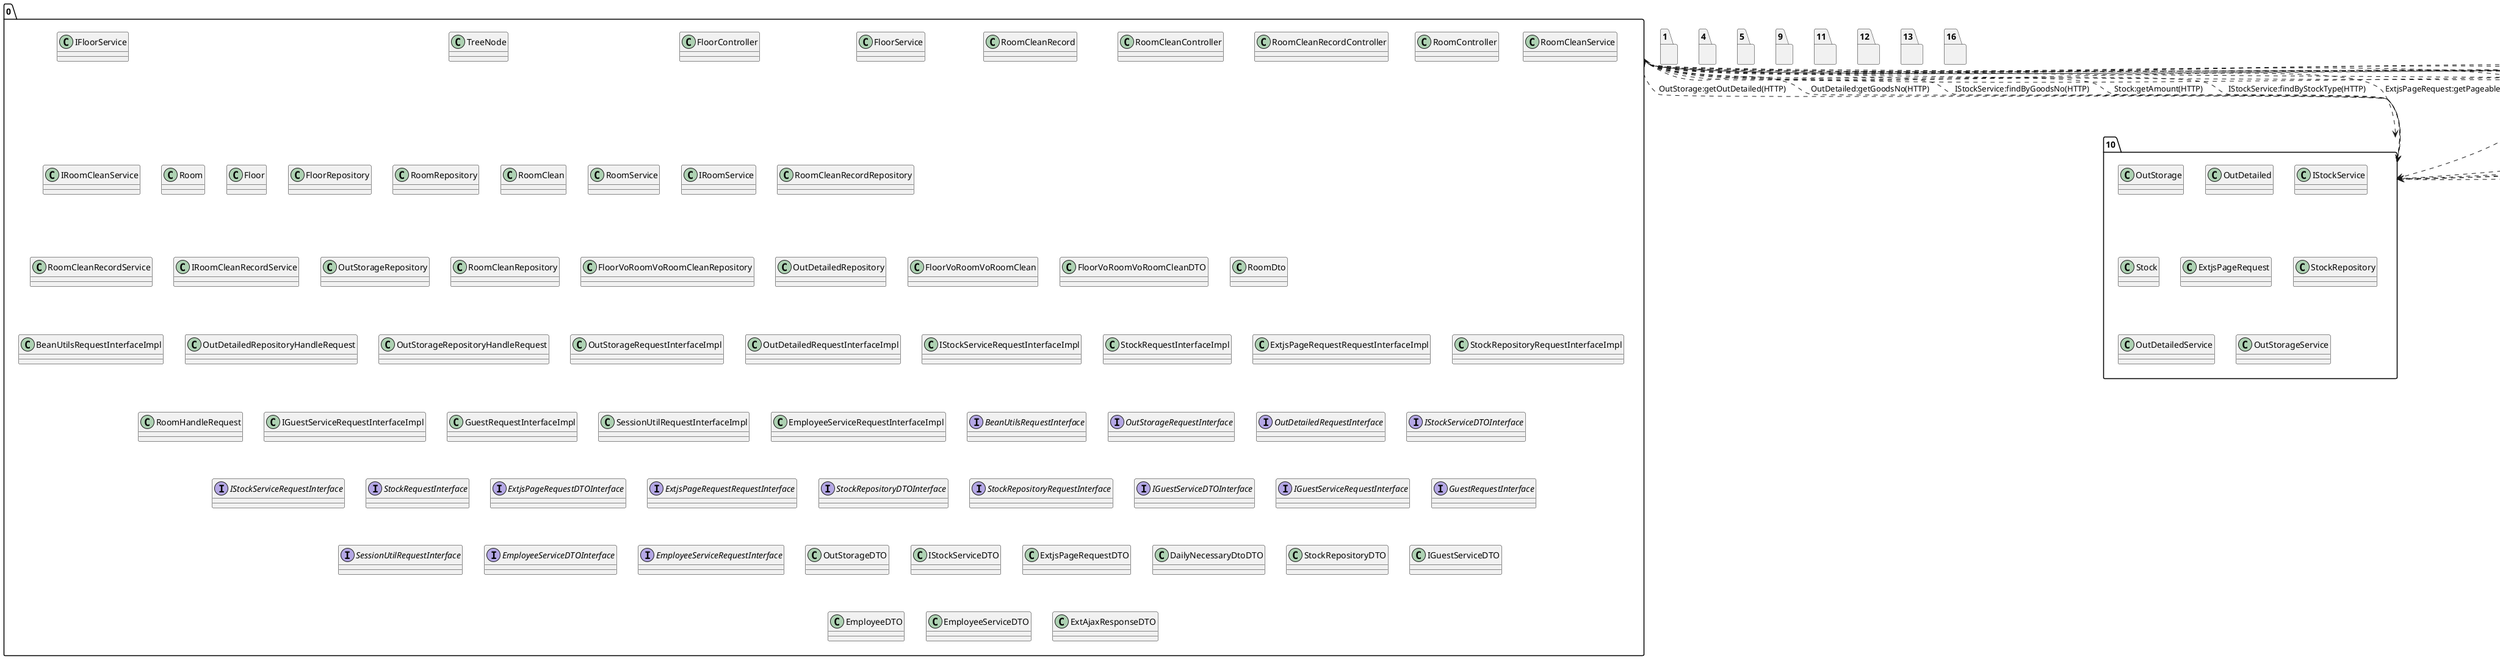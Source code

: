 @startuml
package "0"{
class IFloorService
class TreeNode
class FloorController
class FloorService
class RoomCleanRecord
class RoomCleanController
class RoomCleanRecordController
class RoomController
class RoomCleanService
class IRoomCleanService
class Room
class Floor
class FloorRepository
class RoomRepository
class RoomClean
class RoomService
class IRoomService
class RoomCleanRecordRepository
class RoomCleanRecordService
class IRoomCleanRecordService
class OutStorageRepository
class RoomCleanRepository
class FloorVoRoomVoRoomCleanRepository
class OutDetailedRepository
class FloorVoRoomVoRoomClean
class FloorVoRoomVoRoomCleanDTO
class RoomDto
class BeanUtilsRequestInterfaceImpl
class OutDetailedRepositoryHandleRequest
class OutStorageRepositoryHandleRequest
class OutStorageRequestInterfaceImpl
class OutDetailedRequestInterfaceImpl
class IStockServiceRequestInterfaceImpl
class StockRequestInterfaceImpl
class ExtjsPageRequestRequestInterfaceImpl
class StockRepositoryRequestInterfaceImpl
class RoomHandleRequest
class IGuestServiceRequestInterfaceImpl
class GuestRequestInterfaceImpl
class SessionUtilRequestInterfaceImpl
class EmployeeServiceRequestInterfaceImpl
interface BeanUtilsRequestInterface
interface OutStorageRequestInterface
interface OutDetailedRequestInterface
interface IStockServiceDTOInterface
interface IStockServiceRequestInterface
interface StockRequestInterface
interface ExtjsPageRequestDTOInterface
interface ExtjsPageRequestRequestInterface
interface StockRepositoryDTOInterface
interface StockRepositoryRequestInterface
interface IGuestServiceDTOInterface
interface IGuestServiceRequestInterface
interface GuestRequestInterface
interface SessionUtilRequestInterface
interface EmployeeServiceDTOInterface
interface EmployeeServiceRequestInterface
class OutStorageDTO
class IStockServiceDTO
class ExtjsPageRequestDTO
class DailyNecessaryDtoDTO
class StockRepositoryDTO
class IGuestServiceDTO
class EmployeeDTO
class EmployeeServiceDTO
class ExtAjaxResponseDTO
}
package "1"{
}
package "3"{
class BeanUtils
}
package "4"{
}
package "5"{
}
package "9"{
}
package "10"{
class OutStorage
class OutDetailed
class IStockService
class Stock
class IStockService
class ExtjsPageRequest
class StockRepository
class OutStorage
class OutDetailed
class Stock
class OutDetailedService
class OutStorageService
}
package "11"{
}
package "12"{
}
package "13"{
}
package "14"{
class IGuestService
class Guest
class GuestController
}
package "16"{
}
package "Monolith" {
package "2"{
class SessionUtil
class EmployeeService
}
package "6"{
}
package "7"{
}
package "8"{
}
package "15"{
}
}
"0"..>"3":BeanUtils:copyProperties(HTTP)
"0"..>"10":OutStorage:getOutDetailed(HTTP)
"0"..>"10":OutDetailed:getGoodsNo(HTTP)
"0"..>"10":IStockService:findByGoodsNo(HTTP)
"0"..>"10":Stock:getAmount(HTTP)
"0"..>"10":IStockService:findByStockType(HTTP)
"0"..>"10":ExtjsPageRequest:getPageable(HTTP)
"0"..>"10":StockRepository:findByStockType(HTTP)
"0"..>"10":OutStorage:setRoomNo(HTTP)
"0"..>"10":OutDetailed:setAmount(HTTP)
"0"..>"10":Stock:getGoodsName(HTTP)
"0"..>"14":IGuestService:findGuestByIdCard(HTTP)
"0"..>"14":Guest:getRoom(HTTP)
"0"..>"2":SessionUtil:getUserName(HTTP)
"0"..>"2":EmployeeService:findByUserName(HTTP)
"10"..>"0":OutDetailedRepository:save (HTTP)
"10"..>"0":OutStorageRepository:save (HTTP)
"14"..>"0":Room:getState (HTTP)
@enduml